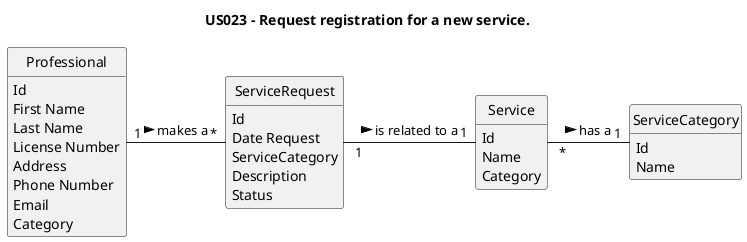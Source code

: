 @startuml
skinparam monochrome true
skinparam packageStyle rectangle
skinparam shadowing false

skinparam classAttributeIconSize 0

hide circle
hide methods

title US023 - Request registration for a new service.

class ServiceRequest {
    Id
    Date Request
    ServiceCategory
    Description
    Status
}

class Service {
    Id
    Name
    Category
}

class ServiceCategory {
    Id
    Name
}


class Professional {
    Id
    First Name
    Last Name
    License Number
    Address
    Phone Number
    Email
    Category
}


Professional "1   " - "   *" ServiceRequest : makes a >
ServiceRequest " 1   " - "   1" Service : is related to a >
Service " *   " - "   1" ServiceCategory : has a >

@enduml